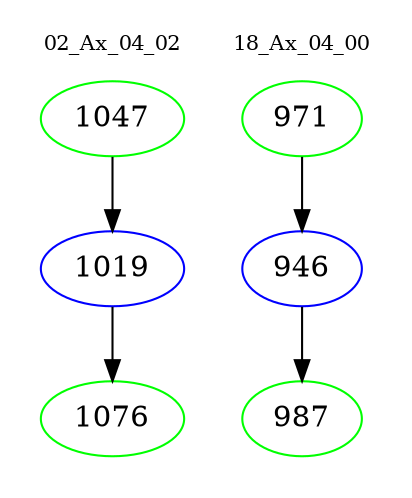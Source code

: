 digraph{
subgraph cluster_0 {
color = white
label = "02_Ax_04_02";
fontsize=10;
T0_1047 [label="1047", color="green"]
T0_1047 -> T0_1019 [color="black"]
T0_1019 [label="1019", color="blue"]
T0_1019 -> T0_1076 [color="black"]
T0_1076 [label="1076", color="green"]
}
subgraph cluster_1 {
color = white
label = "18_Ax_04_00";
fontsize=10;
T1_971 [label="971", color="green"]
T1_971 -> T1_946 [color="black"]
T1_946 [label="946", color="blue"]
T1_946 -> T1_987 [color="black"]
T1_987 [label="987", color="green"]
}
}
